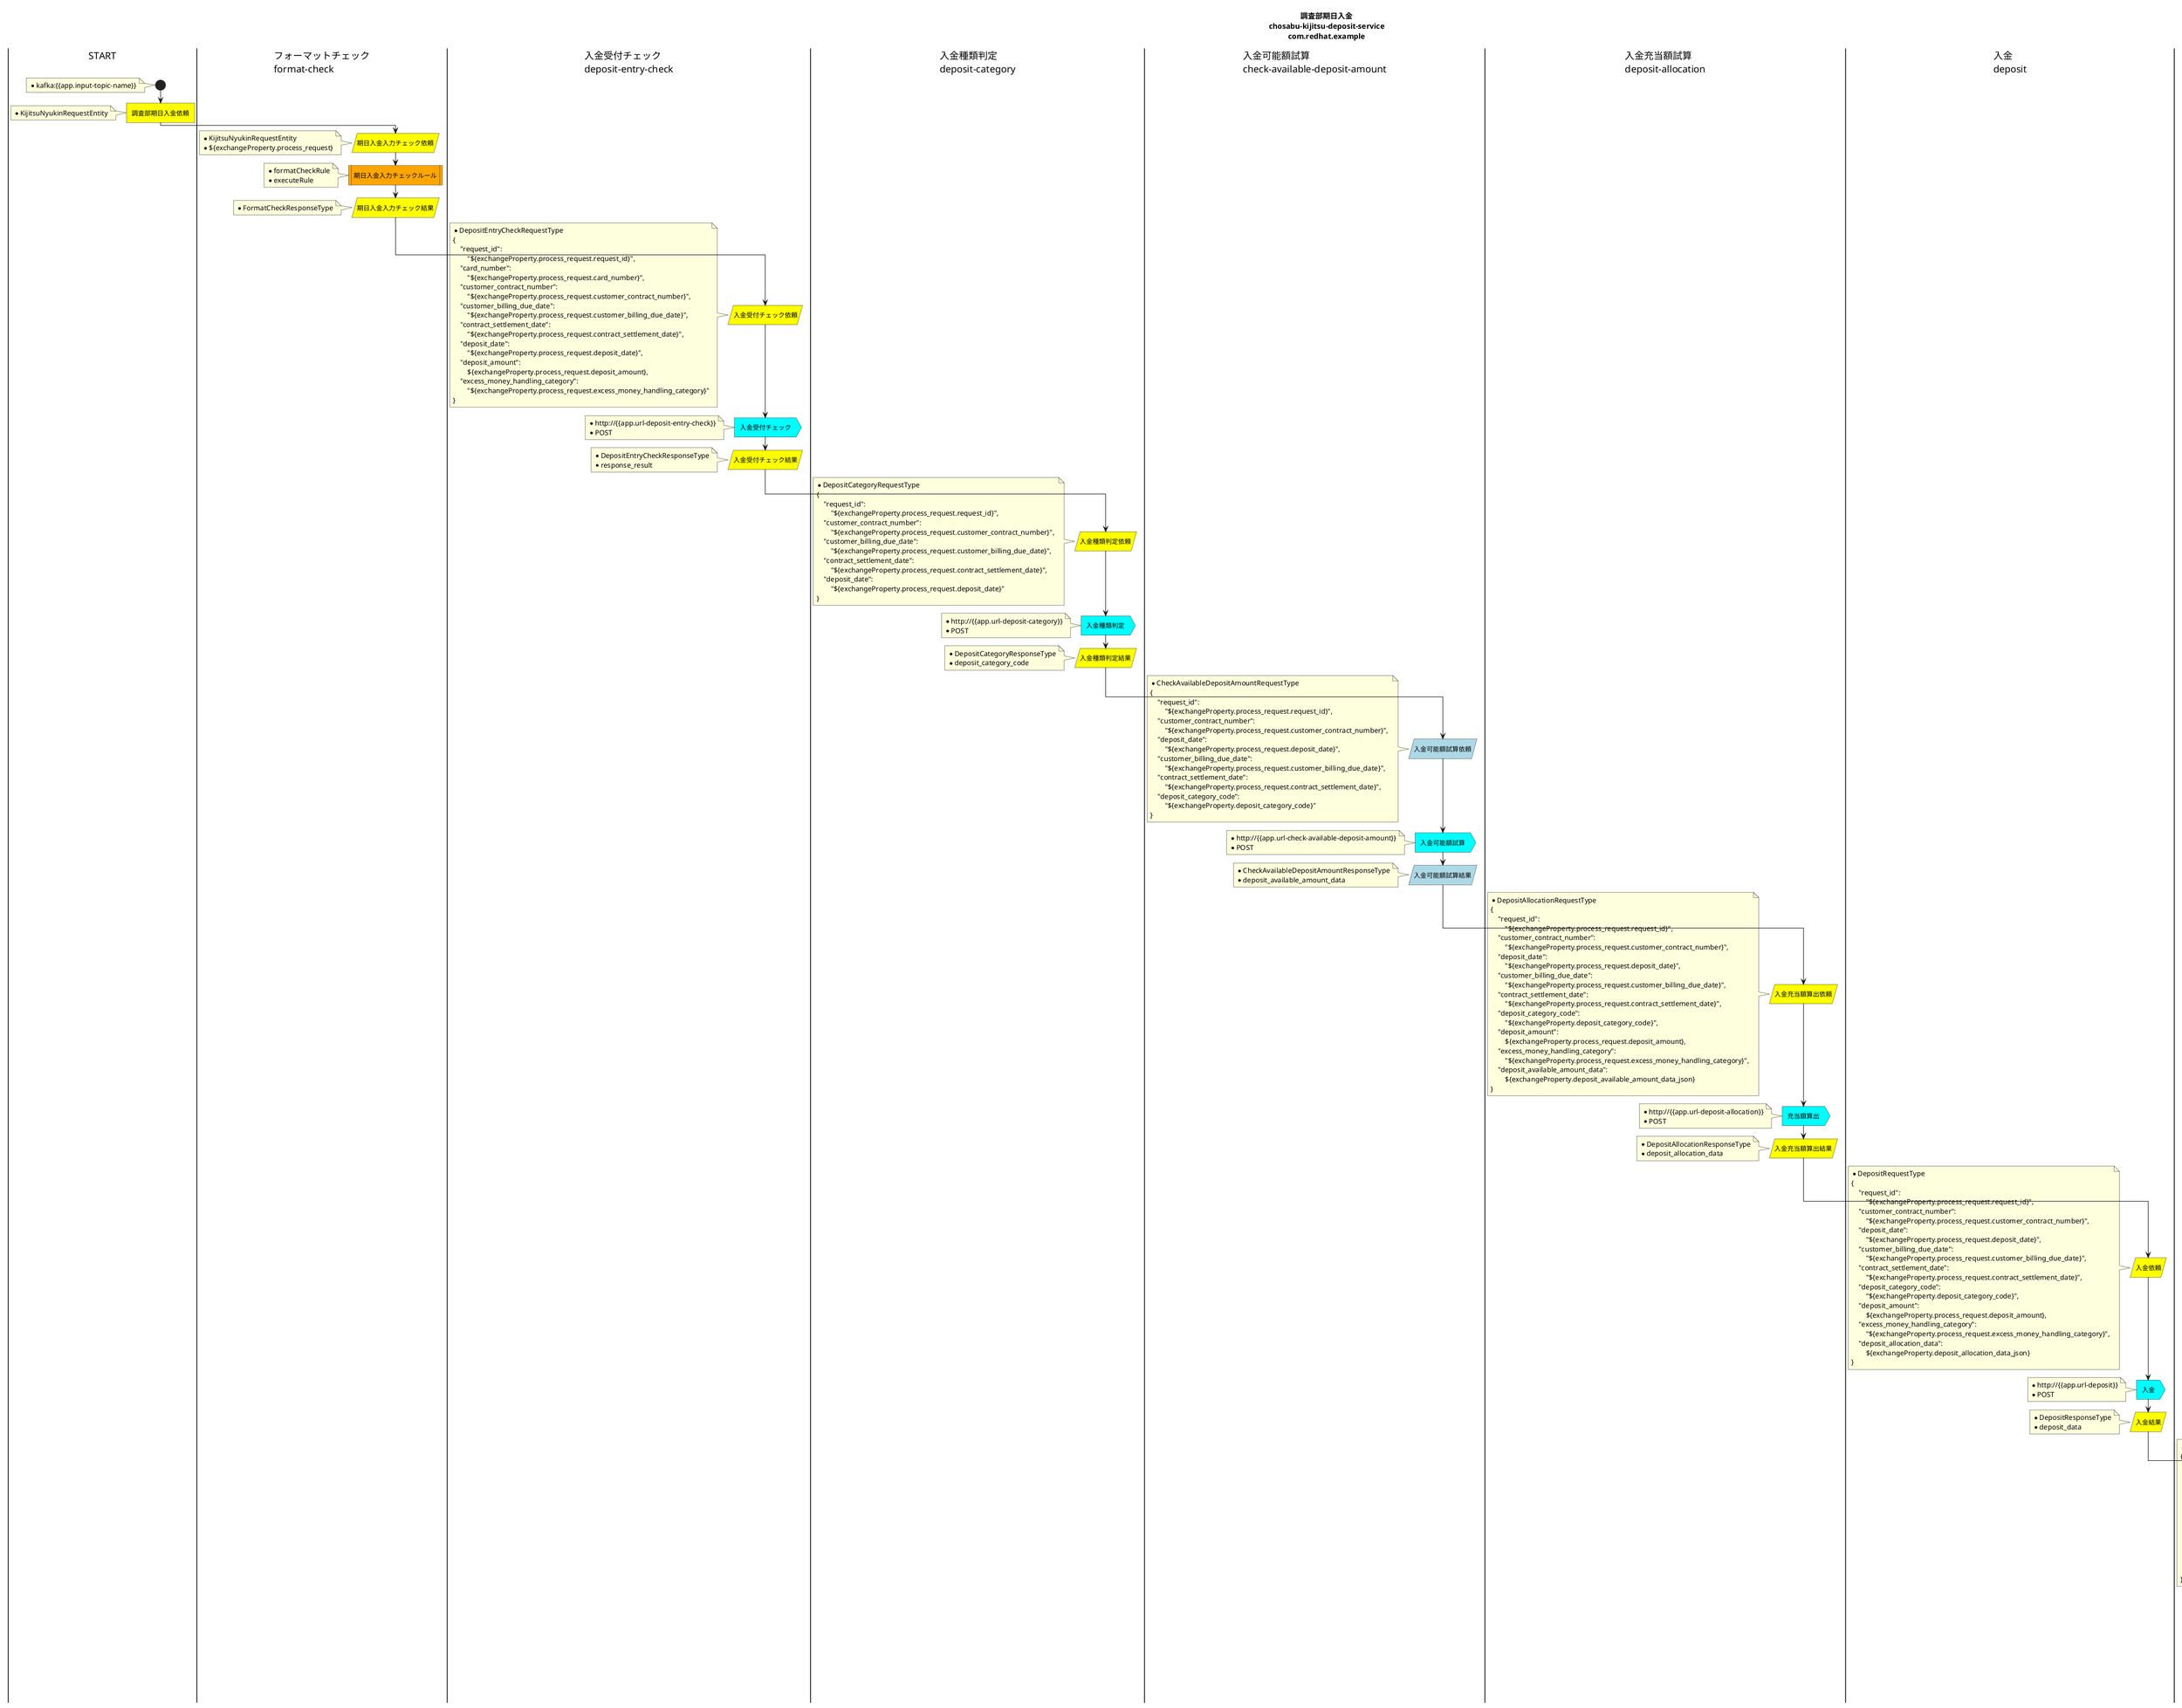 @startuml
title
調査部期日入金
chosabu-kijitsu-deposit-service
com.redhat.example
end title
|START|
start
note left
* kafka:{{app.input-topic-name}}
end note
#Yellow :調査部期日入金依頼]
note left
* KijitsuNyukinRequestEntity
end note
|フォーマットチェック\nformat-check|
#Yellow :期日入金入力チェック依頼/
note left
* KijitsuNyukinRequestEntity
* ${exchangeProperty.process_request}
end note
#Orange :期日入金入力チェックルール|
note left
* formatCheckRule
* executeRule
end note
#Yellow :期日入金入力チェック結果/
note left
* FormatCheckResponseType
end note
|入金受付チェック\ndeposit-entry-check|
#Yellow :入金受付チェック依頼/
note left
* DepositEntryCheckRequestType
{
    "request_id": 
        "${exchangeProperty.process_request.request_id}", 
    "card_number": 
        "${exchangeProperty.process_request.card_number}", 
    "customer_contract_number": 
        "${exchangeProperty.process_request.customer_contract_number}", 
    "customer_billing_due_date": 
        "${exchangeProperty.process_request.customer_billing_due_date}", 
    "contract_settlement_date":
        "${exchangeProperty.process_request.contract_settlement_date}", 
    "deposit_date": 
        "${exchangeProperty.process_request.deposit_date}", 
    "deposit_amount": 
        ${exchangeProperty.process_request.deposit_amount}, 
    "excess_money_handling_category": 
        "${exchangeProperty.process_request.excess_money_handling_category}"
}
end note
#Aqua :入金受付チェック>
note left
* http://{{app.url-deposit-entry-check}}
* POST
end note
#Yellow :入金受付チェック結果/
note left
* DepositEntryCheckResponseType
* response_result
end note
|入金種類判定\ndeposit-category|
#Yellow :入金種類判定依頼/
note left
* DepositCategoryRequestType
{
    "request_id": 
        "${exchangeProperty.process_request.request_id}", 
    "customer_contract_number": 
        "${exchangeProperty.process_request.customer_contract_number}", 
    "customer_billing_due_date": 
        "${exchangeProperty.process_request.customer_billing_due_date}", 
    "contract_settlement_date":
        "${exchangeProperty.process_request.contract_settlement_date}", 
    "deposit_date": 
        "${exchangeProperty.process_request.deposit_date}"
}
end note
#Aqua :入金種類判定>
note left
* http://{{app.url-deposit-category}}
* POST
end note
#Yellow :入金種類判定結果/
note left
* DepositCategoryResponseType
* deposit_category_code
end note
|入金可能額試算\ncheck-available-deposit-amount|
#Lightblue :入金可能額試算依頼/
note left
* CheckAvailableDepositAmountRequestType
{
    "request_id": 
        "${exchangeProperty.process_request.request_id}", 
    "customer_contract_number": 
        "${exchangeProperty.process_request.customer_contract_number}", 
    "deposit_date": 
        "${exchangeProperty.process_request.deposit_date}", 
    "customer_billing_due_date": 
        "${exchangeProperty.process_request.customer_billing_due_date}", 
    "contract_settlement_date": 
        "${exchangeProperty.process_request.contract_settlement_date}", 
    "deposit_category_code": 
        "${exchangeProperty.deposit_category_code}"
}
end note
#Aqua :入金可能額試算>
note left
* http://{{app.url-check-available-deposit-amount}}
* POST
end note
#Lightblue :入金可能額試算結果/
note left
* CheckAvailableDepositAmountResponseType
* deposit_available_amount_data
end note
|入金充当額試算\ndeposit-allocation|
#Yellow :入金充当額算出依頼/
note left
* DepositAllocationRequestType
{
    "request_id": 
        "${exchangeProperty.process_request.request_id}", 
    "customer_contract_number": 
        "${exchangeProperty.process_request.customer_contract_number}", 
    "deposit_date": 
        "${exchangeProperty.process_request.deposit_date}", 
    "customer_billing_due_date": 
        "${exchangeProperty.process_request.customer_billing_due_date}", 
    "contract_settlement_date": 
        "${exchangeProperty.process_request.contract_settlement_date}", 
    "deposit_category_code": 
        "${exchangeProperty.deposit_category_code}", 
    "deposit_amount": 
        ${exchangeProperty.process_request.deposit_amount}, 
    "excess_money_handling_category": 
        "${exchangeProperty.process_request.excess_money_handling_category}", 
    "deposit_available_amount_data": 
        ${exchangeProperty.deposit_available_amount_data_json}
}
end note
#Aqua :充当額算出>
note left
* http://{{app.url-deposit-allocation}}
* POST
end note
#Yellow :入金充当額算出結果/
note left
* DepositAllocationResponseType
* deposit_allocation_data
end note
|入金\ndeposit|
#Yellow :入金依頼/
note left
* DepositRequestType
{
    "request_id": 
        "${exchangeProperty.process_request.request_id}", 
    "customer_contract_number": 
        "${exchangeProperty.process_request.customer_contract_number}", 
    "deposit_date": 
        "${exchangeProperty.process_request.deposit_date}", 
    "customer_billing_due_date": 
        "${exchangeProperty.process_request.customer_billing_due_date}", 
    "contract_settlement_date": 
        "${exchangeProperty.process_request.contract_settlement_date}", 
    "deposit_category_code": 
        "${exchangeProperty.deposit_category_code}", 
    "deposit_amount": 
        ${exchangeProperty.process_request.deposit_amount}, 
    "excess_money_handling_category": 
        "${exchangeProperty.process_request.excess_money_handling_category}", 
    "deposit_allocation_data": 
        ${exchangeProperty.deposit_allocation_data_json}
}
end note
#Aqua :入金>
note left
* http://{{app.url-deposit}} 
* POST
end note
#Yellow :入金結果/
note left
* DepositResponseType
* deposit_data
end note
|入金結果連携\ndeposit-result-message|
#Yellow :入金結果連携依頼/
note left
* DepositResultMessageRequestType
{
    "deposit_request": 
        ${exchangeProperty.process_request_json}, 
    "deposit_result": 
        "${exchangeProperty.process_request}", 
    "err_code": 
        "${exchangeProperty.err_code}", 
    "err_context": 
        "${exchangeProperty.err_context}", 
    "deposit_category_code": 
        "${exchangeProperty.deposit_category_code}", 
    "deposit_data": 
        ${exchangeProperty.deposit_data_json}
}
end note
#Orange :入金イベント設定ルール|
note left
* depositResultMessageRule
* executeRule
end note
#Yellow :入金結果連携結果/
note left
* DepositResultMessageResponseType
end note
|END|
#Yellow :入金イベント]
note left
* DepositResultMessageResponseType
end note
stop
note left
kafka:{{app.output-topic-name}}
end note
@enduml